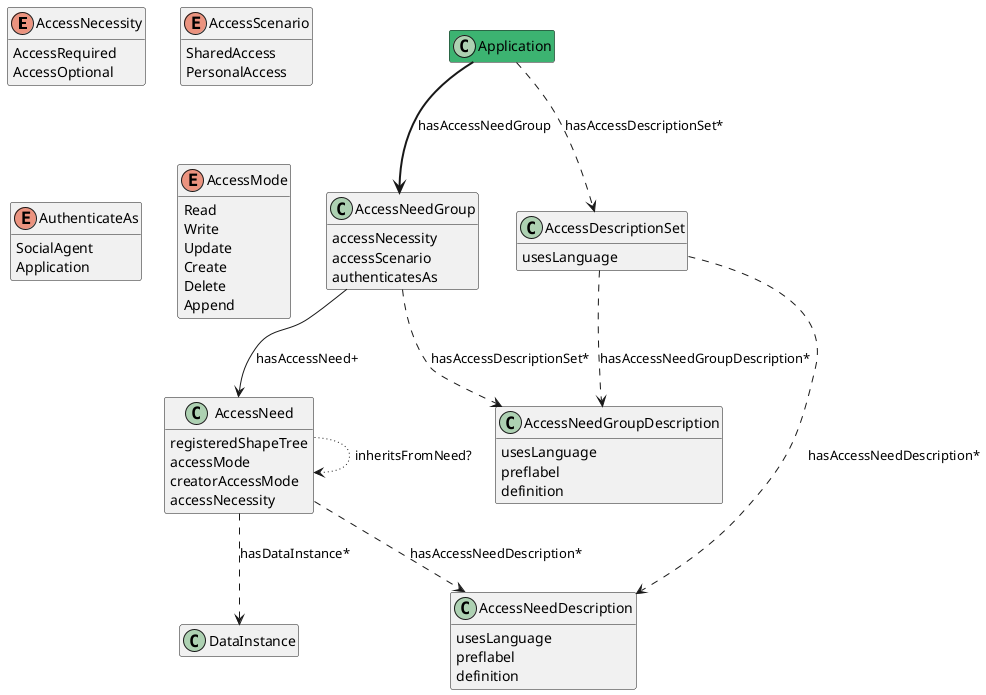 @startuml
hide empty fields
hide empty methods

enum AccessNecessity {
    AccessRequired
    AccessOptional
}

enum AccessScenario {
    SharedAccess
    PersonalAccess
}

enum AuthenticateAs {
    SocialAgent
    Application
}

enum AccessMode {
    Read
    Write
    Update
    Create
    Delete
    Append
}

class Application #MediumSeaGreen

class AccessNeedGroup {
    accessNecessity
    accessScenario
    authenticatesAs
}
class AccessNeed {
    registeredShapeTree
    accessMode
    creatorAccessMode
    accessNecessity
}

class AccessDescriptionSet {
    usesLanguage
}
class AccessNeedGroupDescription {
    usesLanguage
    preflabel
    definition
}
class AccessNeedDescription {
    usesLanguage
    preflabel
    definition
}

class DataInstance

Application -down-> AccessNeedGroup #line.bold : hasAccessNeedGroup
Application --> AccessDescriptionSet #line.dashed : hasAccessDescriptionSet*

AccessDescriptionSet --> AccessNeedGroupDescription #line.dashed : hasAccessNeedGroupDescription*
AccessDescriptionSet --> AccessNeedDescription #line.dashed : hasAccessNeedDescription*

AccessNeedGroup --> AccessNeedGroupDescription #line.dashed : hasAccessDescriptionSet*
AccessNeedGroup --> AccessNeed : hasAccessNeed+

AccessNeed --> AccessNeedDescription #line.dashed : hasAccessNeedDescription*
AccessNeed --> DataInstance #line.dashed : hasDataInstance*
AccessNeed --> AccessNeed #line.dotted : inheritsFromNeed?

@enduml

@startuml
hide empty fields
hide empty methods

interface Agent
class SocialAgent implements Agent

class AccessGrant #MediumSeaGreen {
    grantedAt
}

class DataGrant {
    registeredShapeTree
    accessMode
    creatorAccessMode
    scopeOfGrant
}

class DelegatedDataGrant extends DataGrant

AccessNeedGroup --> AccessNeed : hasAccessNeed*

AccessGrant -left-> Agent #line.bold : grantee
AccessGrant --> Agent #line.bold : grantedBy
AccessGrant --> AccessNeedGroup #line.dotted : hasAccessNeedGroup
AccessGrant --> DataGrant : hasDataGrant+

DataGrant -left-> SocialAgent : dataOwner
DataGrant --> Agent : grantee
DataGrant --> AccessNeed : satisfiesAccessNeed
DataGrant --> DataInstance : hasDataInstance*
DataGrant --> DataGrant #line.dotted : inheritsFromGrant

DelegatedDataGrant --> DataGrant : delegationOfGrant

@enduml
